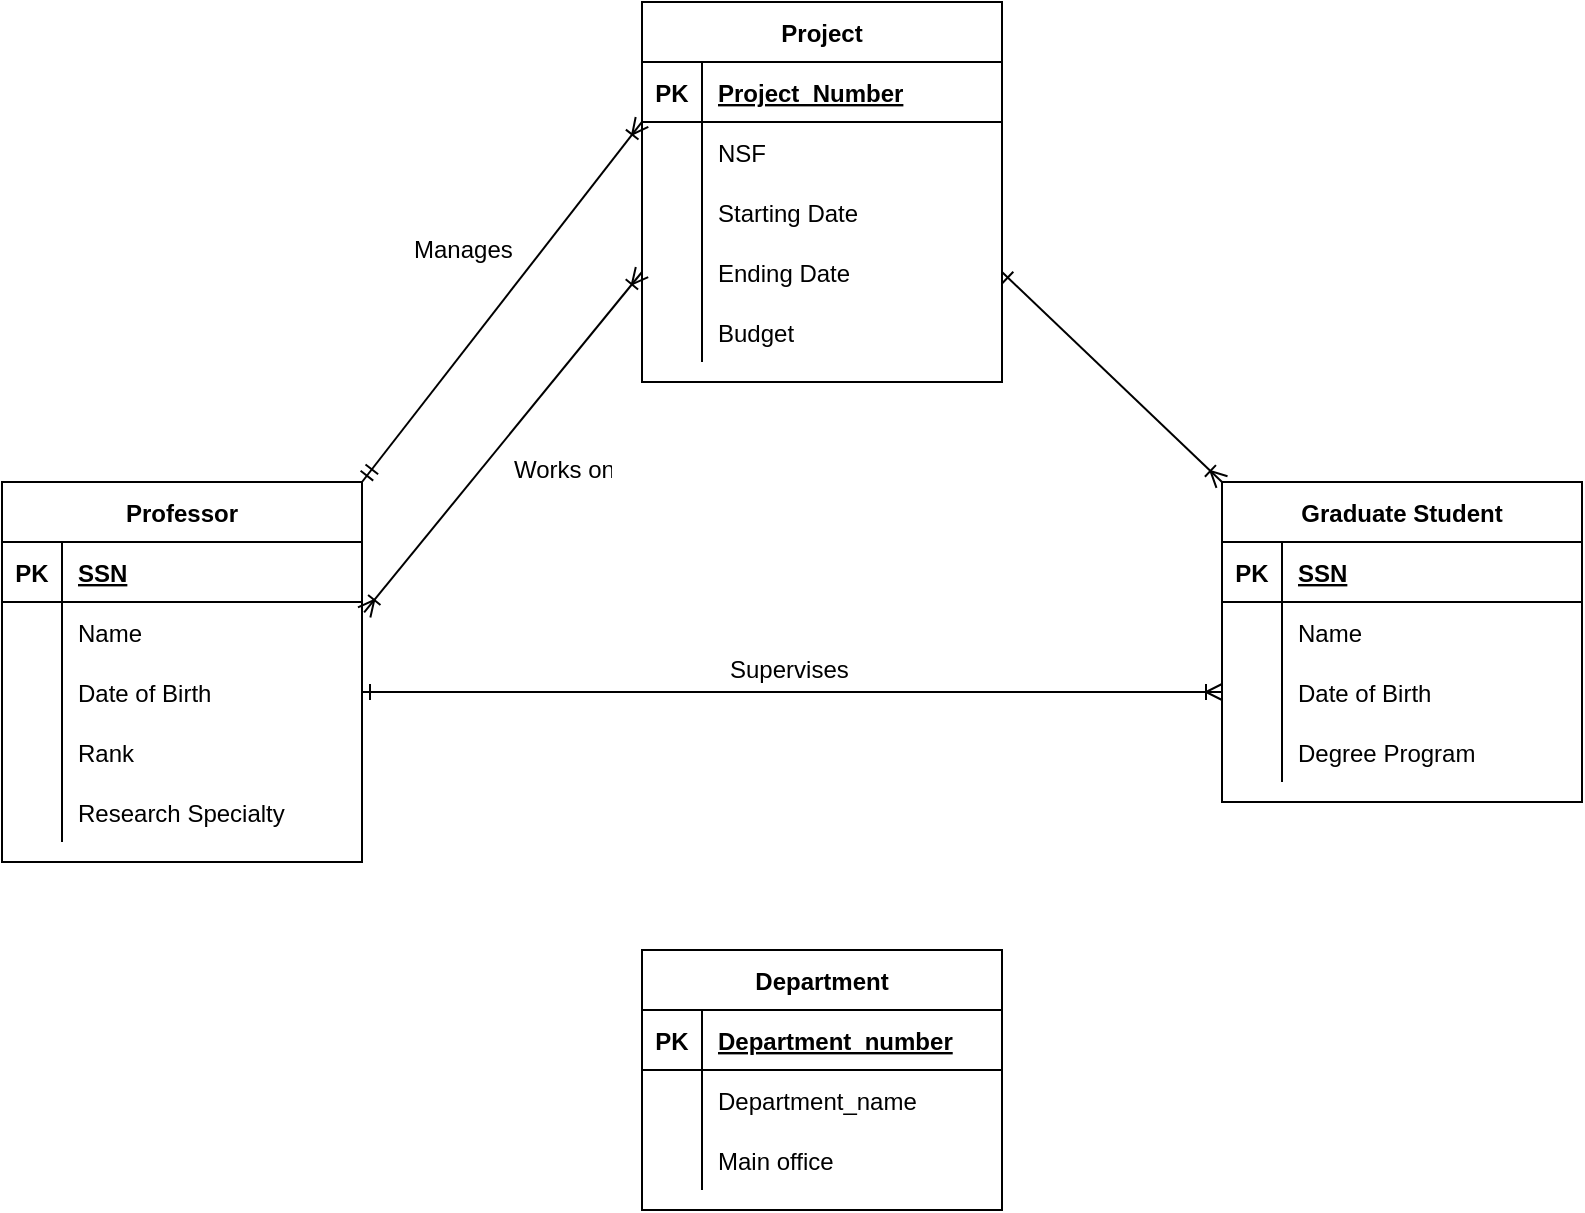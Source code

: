 <mxfile version="14.2.4" type="device"><diagram id="YdylaWaZqxpFnVQbtscx" name="Page-1"><mxGraphModel dx="1221" dy="682" grid="1" gridSize="10" guides="1" tooltips="1" connect="1" arrows="1" fold="1" page="1" pageScale="1" pageWidth="827" pageHeight="1169" math="0" shadow="0"><root><mxCell id="0"/><mxCell id="1" parent="0"/><mxCell id="yX99AMbUcZGUKxJWqcKN-1" value="Professor" style="shape=table;startSize=30;container=1;collapsible=1;childLayout=tableLayout;fixedRows=1;rowLines=0;fontStyle=1;align=center;resizeLast=1;" parent="1" vertex="1"><mxGeometry x="20" y="270" width="180" height="190" as="geometry"/></mxCell><mxCell id="yX99AMbUcZGUKxJWqcKN-2" value="" style="shape=partialRectangle;collapsible=0;dropTarget=0;pointerEvents=0;fillColor=none;top=0;left=0;bottom=1;right=0;points=[[0,0.5],[1,0.5]];portConstraint=eastwest;" parent="yX99AMbUcZGUKxJWqcKN-1" vertex="1"><mxGeometry y="30" width="180" height="30" as="geometry"/></mxCell><mxCell id="yX99AMbUcZGUKxJWqcKN-3" value="PK" style="shape=partialRectangle;connectable=0;fillColor=none;top=0;left=0;bottom=0;right=0;fontStyle=1;overflow=hidden;" parent="yX99AMbUcZGUKxJWqcKN-2" vertex="1"><mxGeometry width="30" height="30" as="geometry"/></mxCell><mxCell id="yX99AMbUcZGUKxJWqcKN-4" value="SSN" style="shape=partialRectangle;connectable=0;fillColor=none;top=0;left=0;bottom=0;right=0;align=left;spacingLeft=6;fontStyle=5;overflow=hidden;" parent="yX99AMbUcZGUKxJWqcKN-2" vertex="1"><mxGeometry x="30" width="150" height="30" as="geometry"/></mxCell><mxCell id="yX99AMbUcZGUKxJWqcKN-5" value="" style="shape=partialRectangle;collapsible=0;dropTarget=0;pointerEvents=0;fillColor=none;top=0;left=0;bottom=0;right=0;points=[[0,0.5],[1,0.5]];portConstraint=eastwest;" parent="yX99AMbUcZGUKxJWqcKN-1" vertex="1"><mxGeometry y="60" width="180" height="30" as="geometry"/></mxCell><mxCell id="yX99AMbUcZGUKxJWqcKN-6" value="" style="shape=partialRectangle;connectable=0;fillColor=none;top=0;left=0;bottom=0;right=0;editable=1;overflow=hidden;" parent="yX99AMbUcZGUKxJWqcKN-5" vertex="1"><mxGeometry width="30" height="30" as="geometry"/></mxCell><mxCell id="yX99AMbUcZGUKxJWqcKN-7" value="Name" style="shape=partialRectangle;connectable=0;fillColor=none;top=0;left=0;bottom=0;right=0;align=left;spacingLeft=6;overflow=hidden;" parent="yX99AMbUcZGUKxJWqcKN-5" vertex="1"><mxGeometry x="30" width="150" height="30" as="geometry"/></mxCell><mxCell id="yX99AMbUcZGUKxJWqcKN-8" value="" style="shape=partialRectangle;collapsible=0;dropTarget=0;pointerEvents=0;fillColor=none;top=0;left=0;bottom=0;right=0;points=[[0,0.5],[1,0.5]];portConstraint=eastwest;" parent="yX99AMbUcZGUKxJWqcKN-1" vertex="1"><mxGeometry y="90" width="180" height="30" as="geometry"/></mxCell><mxCell id="yX99AMbUcZGUKxJWqcKN-9" value="" style="shape=partialRectangle;connectable=0;fillColor=none;top=0;left=0;bottom=0;right=0;editable=1;overflow=hidden;" parent="yX99AMbUcZGUKxJWqcKN-8" vertex="1"><mxGeometry width="30" height="30" as="geometry"/></mxCell><mxCell id="yX99AMbUcZGUKxJWqcKN-10" value="Date of Birth" style="shape=partialRectangle;connectable=0;fillColor=none;top=0;left=0;bottom=0;right=0;align=left;spacingLeft=6;overflow=hidden;" parent="yX99AMbUcZGUKxJWqcKN-8" vertex="1"><mxGeometry x="30" width="150" height="30" as="geometry"/></mxCell><mxCell id="yX99AMbUcZGUKxJWqcKN-11" value="" style="shape=partialRectangle;collapsible=0;dropTarget=0;pointerEvents=0;fillColor=none;top=0;left=0;bottom=0;right=0;points=[[0,0.5],[1,0.5]];portConstraint=eastwest;" parent="yX99AMbUcZGUKxJWqcKN-1" vertex="1"><mxGeometry y="120" width="180" height="30" as="geometry"/></mxCell><mxCell id="yX99AMbUcZGUKxJWqcKN-12" value="" style="shape=partialRectangle;connectable=0;fillColor=none;top=0;left=0;bottom=0;right=0;editable=1;overflow=hidden;" parent="yX99AMbUcZGUKxJWqcKN-11" vertex="1"><mxGeometry width="30" height="30" as="geometry"/></mxCell><mxCell id="yX99AMbUcZGUKxJWqcKN-13" value="Rank" style="shape=partialRectangle;connectable=0;fillColor=none;top=0;left=0;bottom=0;right=0;align=left;spacingLeft=6;overflow=hidden;" parent="yX99AMbUcZGUKxJWqcKN-11" vertex="1"><mxGeometry x="30" width="150" height="30" as="geometry"/></mxCell><mxCell id="8VhxwD6zlZKfsCcfWZ0x-40" value="" style="shape=partialRectangle;collapsible=0;dropTarget=0;pointerEvents=0;fillColor=none;top=0;left=0;bottom=0;right=0;points=[[0,0.5],[1,0.5]];portConstraint=eastwest;" vertex="1" parent="yX99AMbUcZGUKxJWqcKN-1"><mxGeometry y="150" width="180" height="30" as="geometry"/></mxCell><mxCell id="8VhxwD6zlZKfsCcfWZ0x-41" value="" style="shape=partialRectangle;connectable=0;fillColor=none;top=0;left=0;bottom=0;right=0;editable=1;overflow=hidden;" vertex="1" parent="8VhxwD6zlZKfsCcfWZ0x-40"><mxGeometry width="30" height="30" as="geometry"/></mxCell><mxCell id="8VhxwD6zlZKfsCcfWZ0x-42" value="Research Specialty" style="shape=partialRectangle;connectable=0;fillColor=none;top=0;left=0;bottom=0;right=0;align=left;spacingLeft=6;overflow=hidden;" vertex="1" parent="8VhxwD6zlZKfsCcfWZ0x-40"><mxGeometry x="30" width="150" height="30" as="geometry"/></mxCell><mxCell id="8VhxwD6zlZKfsCcfWZ0x-1" value="Project" style="shape=table;startSize=30;container=1;collapsible=1;childLayout=tableLayout;fixedRows=1;rowLines=0;fontStyle=1;align=center;resizeLast=1;" vertex="1" parent="1"><mxGeometry x="340" y="30" width="180" height="190" as="geometry"/></mxCell><mxCell id="8VhxwD6zlZKfsCcfWZ0x-2" value="" style="shape=partialRectangle;collapsible=0;dropTarget=0;pointerEvents=0;fillColor=none;top=0;left=0;bottom=1;right=0;points=[[0,0.5],[1,0.5]];portConstraint=eastwest;" vertex="1" parent="8VhxwD6zlZKfsCcfWZ0x-1"><mxGeometry y="30" width="180" height="30" as="geometry"/></mxCell><mxCell id="8VhxwD6zlZKfsCcfWZ0x-3" value="PK" style="shape=partialRectangle;connectable=0;fillColor=none;top=0;left=0;bottom=0;right=0;fontStyle=1;overflow=hidden;" vertex="1" parent="8VhxwD6zlZKfsCcfWZ0x-2"><mxGeometry width="30" height="30" as="geometry"/></mxCell><mxCell id="8VhxwD6zlZKfsCcfWZ0x-4" value="Project_Number" style="shape=partialRectangle;connectable=0;fillColor=none;top=0;left=0;bottom=0;right=0;align=left;spacingLeft=6;fontStyle=5;overflow=hidden;" vertex="1" parent="8VhxwD6zlZKfsCcfWZ0x-2"><mxGeometry x="30" width="150" height="30" as="geometry"/></mxCell><mxCell id="8VhxwD6zlZKfsCcfWZ0x-5" value="" style="shape=partialRectangle;collapsible=0;dropTarget=0;pointerEvents=0;fillColor=none;top=0;left=0;bottom=0;right=0;points=[[0,0.5],[1,0.5]];portConstraint=eastwest;" vertex="1" parent="8VhxwD6zlZKfsCcfWZ0x-1"><mxGeometry y="60" width="180" height="30" as="geometry"/></mxCell><mxCell id="8VhxwD6zlZKfsCcfWZ0x-6" value="" style="shape=partialRectangle;connectable=0;fillColor=none;top=0;left=0;bottom=0;right=0;editable=1;overflow=hidden;" vertex="1" parent="8VhxwD6zlZKfsCcfWZ0x-5"><mxGeometry width="30" height="30" as="geometry"/></mxCell><mxCell id="8VhxwD6zlZKfsCcfWZ0x-7" value="NSF" style="shape=partialRectangle;connectable=0;fillColor=none;top=0;left=0;bottom=0;right=0;align=left;spacingLeft=6;overflow=hidden;" vertex="1" parent="8VhxwD6zlZKfsCcfWZ0x-5"><mxGeometry x="30" width="150" height="30" as="geometry"/></mxCell><mxCell id="8VhxwD6zlZKfsCcfWZ0x-8" value="" style="shape=partialRectangle;collapsible=0;dropTarget=0;pointerEvents=0;fillColor=none;top=0;left=0;bottom=0;right=0;points=[[0,0.5],[1,0.5]];portConstraint=eastwest;" vertex="1" parent="8VhxwD6zlZKfsCcfWZ0x-1"><mxGeometry y="90" width="180" height="30" as="geometry"/></mxCell><mxCell id="8VhxwD6zlZKfsCcfWZ0x-9" value="" style="shape=partialRectangle;connectable=0;fillColor=none;top=0;left=0;bottom=0;right=0;editable=1;overflow=hidden;" vertex="1" parent="8VhxwD6zlZKfsCcfWZ0x-8"><mxGeometry width="30" height="30" as="geometry"/></mxCell><mxCell id="8VhxwD6zlZKfsCcfWZ0x-10" value="Starting Date" style="shape=partialRectangle;connectable=0;fillColor=none;top=0;left=0;bottom=0;right=0;align=left;spacingLeft=6;overflow=hidden;" vertex="1" parent="8VhxwD6zlZKfsCcfWZ0x-8"><mxGeometry x="30" width="150" height="30" as="geometry"/></mxCell><mxCell id="8VhxwD6zlZKfsCcfWZ0x-11" value="" style="shape=partialRectangle;collapsible=0;dropTarget=0;pointerEvents=0;fillColor=none;top=0;left=0;bottom=0;right=0;points=[[0,0.5],[1,0.5]];portConstraint=eastwest;" vertex="1" parent="8VhxwD6zlZKfsCcfWZ0x-1"><mxGeometry y="120" width="180" height="30" as="geometry"/></mxCell><mxCell id="8VhxwD6zlZKfsCcfWZ0x-12" value="" style="shape=partialRectangle;connectable=0;fillColor=none;top=0;left=0;bottom=0;right=0;editable=1;overflow=hidden;" vertex="1" parent="8VhxwD6zlZKfsCcfWZ0x-11"><mxGeometry width="30" height="30" as="geometry"/></mxCell><mxCell id="8VhxwD6zlZKfsCcfWZ0x-13" value="Ending Date" style="shape=partialRectangle;connectable=0;fillColor=none;top=0;left=0;bottom=0;right=0;align=left;spacingLeft=6;overflow=hidden;" vertex="1" parent="8VhxwD6zlZKfsCcfWZ0x-11"><mxGeometry x="30" width="150" height="30" as="geometry"/></mxCell><mxCell id="8VhxwD6zlZKfsCcfWZ0x-43" value="" style="shape=partialRectangle;collapsible=0;dropTarget=0;pointerEvents=0;fillColor=none;top=0;left=0;bottom=0;right=0;points=[[0,0.5],[1,0.5]];portConstraint=eastwest;" vertex="1" parent="8VhxwD6zlZKfsCcfWZ0x-1"><mxGeometry y="150" width="180" height="30" as="geometry"/></mxCell><mxCell id="8VhxwD6zlZKfsCcfWZ0x-44" value="" style="shape=partialRectangle;connectable=0;fillColor=none;top=0;left=0;bottom=0;right=0;editable=1;overflow=hidden;" vertex="1" parent="8VhxwD6zlZKfsCcfWZ0x-43"><mxGeometry width="30" height="30" as="geometry"/></mxCell><mxCell id="8VhxwD6zlZKfsCcfWZ0x-45" value="Budget" style="shape=partialRectangle;connectable=0;fillColor=none;top=0;left=0;bottom=0;right=0;align=left;spacingLeft=6;overflow=hidden;" vertex="1" parent="8VhxwD6zlZKfsCcfWZ0x-43"><mxGeometry x="30" width="150" height="30" as="geometry"/></mxCell><mxCell id="8VhxwD6zlZKfsCcfWZ0x-18" value="Graduate Student" style="shape=table;startSize=30;container=1;collapsible=1;childLayout=tableLayout;fixedRows=1;rowLines=0;fontStyle=1;align=center;resizeLast=1;" vertex="1" parent="1"><mxGeometry x="630" y="270" width="180" height="160" as="geometry"/></mxCell><mxCell id="8VhxwD6zlZKfsCcfWZ0x-19" value="" style="shape=partialRectangle;collapsible=0;dropTarget=0;pointerEvents=0;fillColor=none;top=0;left=0;bottom=1;right=0;points=[[0,0.5],[1,0.5]];portConstraint=eastwest;" vertex="1" parent="8VhxwD6zlZKfsCcfWZ0x-18"><mxGeometry y="30" width="180" height="30" as="geometry"/></mxCell><mxCell id="8VhxwD6zlZKfsCcfWZ0x-20" value="PK" style="shape=partialRectangle;connectable=0;fillColor=none;top=0;left=0;bottom=0;right=0;fontStyle=1;overflow=hidden;" vertex="1" parent="8VhxwD6zlZKfsCcfWZ0x-19"><mxGeometry width="30" height="30" as="geometry"/></mxCell><mxCell id="8VhxwD6zlZKfsCcfWZ0x-21" value="SSN" style="shape=partialRectangle;connectable=0;fillColor=none;top=0;left=0;bottom=0;right=0;align=left;spacingLeft=6;fontStyle=5;overflow=hidden;" vertex="1" parent="8VhxwD6zlZKfsCcfWZ0x-19"><mxGeometry x="30" width="150" height="30" as="geometry"/></mxCell><mxCell id="8VhxwD6zlZKfsCcfWZ0x-22" value="" style="shape=partialRectangle;collapsible=0;dropTarget=0;pointerEvents=0;fillColor=none;top=0;left=0;bottom=0;right=0;points=[[0,0.5],[1,0.5]];portConstraint=eastwest;" vertex="1" parent="8VhxwD6zlZKfsCcfWZ0x-18"><mxGeometry y="60" width="180" height="30" as="geometry"/></mxCell><mxCell id="8VhxwD6zlZKfsCcfWZ0x-23" value="" style="shape=partialRectangle;connectable=0;fillColor=none;top=0;left=0;bottom=0;right=0;editable=1;overflow=hidden;" vertex="1" parent="8VhxwD6zlZKfsCcfWZ0x-22"><mxGeometry width="30" height="30" as="geometry"/></mxCell><mxCell id="8VhxwD6zlZKfsCcfWZ0x-24" value="Name" style="shape=partialRectangle;connectable=0;fillColor=none;top=0;left=0;bottom=0;right=0;align=left;spacingLeft=6;overflow=hidden;" vertex="1" parent="8VhxwD6zlZKfsCcfWZ0x-22"><mxGeometry x="30" width="150" height="30" as="geometry"/></mxCell><mxCell id="8VhxwD6zlZKfsCcfWZ0x-25" value="" style="shape=partialRectangle;collapsible=0;dropTarget=0;pointerEvents=0;fillColor=none;top=0;left=0;bottom=0;right=0;points=[[0,0.5],[1,0.5]];portConstraint=eastwest;" vertex="1" parent="8VhxwD6zlZKfsCcfWZ0x-18"><mxGeometry y="90" width="180" height="30" as="geometry"/></mxCell><mxCell id="8VhxwD6zlZKfsCcfWZ0x-26" value="" style="shape=partialRectangle;connectable=0;fillColor=none;top=0;left=0;bottom=0;right=0;editable=1;overflow=hidden;" vertex="1" parent="8VhxwD6zlZKfsCcfWZ0x-25"><mxGeometry width="30" height="30" as="geometry"/></mxCell><mxCell id="8VhxwD6zlZKfsCcfWZ0x-27" value="Date of Birth" style="shape=partialRectangle;connectable=0;fillColor=none;top=0;left=0;bottom=0;right=0;align=left;spacingLeft=6;overflow=hidden;" vertex="1" parent="8VhxwD6zlZKfsCcfWZ0x-25"><mxGeometry x="30" width="150" height="30" as="geometry"/></mxCell><mxCell id="8VhxwD6zlZKfsCcfWZ0x-28" value="" style="shape=partialRectangle;collapsible=0;dropTarget=0;pointerEvents=0;fillColor=none;top=0;left=0;bottom=0;right=0;points=[[0,0.5],[1,0.5]];portConstraint=eastwest;" vertex="1" parent="8VhxwD6zlZKfsCcfWZ0x-18"><mxGeometry y="120" width="180" height="30" as="geometry"/></mxCell><mxCell id="8VhxwD6zlZKfsCcfWZ0x-29" value="" style="shape=partialRectangle;connectable=0;fillColor=none;top=0;left=0;bottom=0;right=0;editable=1;overflow=hidden;" vertex="1" parent="8VhxwD6zlZKfsCcfWZ0x-28"><mxGeometry width="30" height="30" as="geometry"/></mxCell><mxCell id="8VhxwD6zlZKfsCcfWZ0x-30" value="Degree Program" style="shape=partialRectangle;connectable=0;fillColor=none;top=0;left=0;bottom=0;right=0;align=left;spacingLeft=6;overflow=hidden;" vertex="1" parent="8VhxwD6zlZKfsCcfWZ0x-28"><mxGeometry x="30" width="150" height="30" as="geometry"/></mxCell><mxCell id="8VhxwD6zlZKfsCcfWZ0x-33" value="" style="endArrow=ERoneToMany;html=1;rounded=0;exitX=1;exitY=0;exitDx=0;exitDy=0;entryX=0;entryY=-0.002;entryDx=0;entryDy=0;entryPerimeter=0;startArrow=ERmandOne;startFill=0;endFill=0;" edge="1" parent="1" source="yX99AMbUcZGUKxJWqcKN-1" target="8VhxwD6zlZKfsCcfWZ0x-5"><mxGeometry relative="1" as="geometry"><mxPoint x="209.88" y="160.37" as="sourcePoint"/><mxPoint x="490" y="300" as="targetPoint"/></mxGeometry></mxCell><mxCell id="8VhxwD6zlZKfsCcfWZ0x-34" value="Manages" style="text;strokeColor=none;fillColor=none;spacingLeft=4;spacingRight=4;overflow=hidden;rotatable=0;points=[[0,0.5],[1,0.5]];portConstraint=eastwest;fontSize=12;" vertex="1" parent="1"><mxGeometry x="220" y="140" width="70" height="30" as="geometry"/></mxCell><mxCell id="8VhxwD6zlZKfsCcfWZ0x-37" value="" style="endArrow=ERoneToMany;html=1;rounded=0;exitX=1.006;exitY=0.173;exitDx=0;exitDy=0;entryX=0;entryY=0.5;entryDx=0;entryDy=0;startArrow=ERoneToMany;startFill=0;endFill=0;exitPerimeter=0;" edge="1" parent="1" source="yX99AMbUcZGUKxJWqcKN-5" target="8VhxwD6zlZKfsCcfWZ0x-11"><mxGeometry relative="1" as="geometry"><mxPoint x="260" y="250" as="sourcePoint"/><mxPoint x="420" y="250" as="targetPoint"/></mxGeometry></mxCell><mxCell id="8VhxwD6zlZKfsCcfWZ0x-39" value="Works on" style="text;strokeColor=none;fillColor=none;spacingLeft=4;spacingRight=4;overflow=hidden;rotatable=0;points=[[0,0.5],[1,0.5]];portConstraint=eastwest;fontSize=12;" vertex="1" parent="1"><mxGeometry x="270" y="250" width="60" height="30" as="geometry"/></mxCell><mxCell id="8VhxwD6zlZKfsCcfWZ0x-46" value="" style="endArrow=ERoneToMany;html=1;rounded=0;exitX=1;exitY=0.5;exitDx=0;exitDy=0;entryX=0;entryY=0.5;entryDx=0;entryDy=0;endFill=0;startArrow=ERone;startFill=0;" edge="1" parent="1" source="yX99AMbUcZGUKxJWqcKN-8" target="8VhxwD6zlZKfsCcfWZ0x-25"><mxGeometry relative="1" as="geometry"><mxPoint x="330" y="390" as="sourcePoint"/><mxPoint x="490" y="390" as="targetPoint"/></mxGeometry></mxCell><mxCell id="8VhxwD6zlZKfsCcfWZ0x-47" value="Supervises" style="text;strokeColor=none;fillColor=none;spacingLeft=4;spacingRight=4;overflow=hidden;rotatable=0;points=[[0,0.5],[1,0.5]];portConstraint=eastwest;fontSize=12;" vertex="1" parent="1"><mxGeometry x="378" y="350" width="70" height="30" as="geometry"/></mxCell><mxCell id="8VhxwD6zlZKfsCcfWZ0x-48" value="" style="endArrow=ERoneToMany;html=1;rounded=0;exitX=1;exitY=0.5;exitDx=0;exitDy=0;endFill=0;startArrow=ERone;startFill=0;" edge="1" parent="1" source="8VhxwD6zlZKfsCcfWZ0x-11"><mxGeometry relative="1" as="geometry"><mxPoint x="470" y="270" as="sourcePoint"/><mxPoint x="630" y="270" as="targetPoint"/></mxGeometry></mxCell><mxCell id="8VhxwD6zlZKfsCcfWZ0x-49" value="Department" style="shape=table;startSize=30;container=1;collapsible=1;childLayout=tableLayout;fixedRows=1;rowLines=0;fontStyle=1;align=center;resizeLast=1;" vertex="1" parent="1"><mxGeometry x="340" y="504" width="180" height="130" as="geometry"/></mxCell><mxCell id="8VhxwD6zlZKfsCcfWZ0x-50" value="" style="shape=partialRectangle;collapsible=0;dropTarget=0;pointerEvents=0;fillColor=none;top=0;left=0;bottom=1;right=0;points=[[0,0.5],[1,0.5]];portConstraint=eastwest;" vertex="1" parent="8VhxwD6zlZKfsCcfWZ0x-49"><mxGeometry y="30" width="180" height="30" as="geometry"/></mxCell><mxCell id="8VhxwD6zlZKfsCcfWZ0x-51" value="PK" style="shape=partialRectangle;connectable=0;fillColor=none;top=0;left=0;bottom=0;right=0;fontStyle=1;overflow=hidden;" vertex="1" parent="8VhxwD6zlZKfsCcfWZ0x-50"><mxGeometry width="30" height="30" as="geometry"/></mxCell><mxCell id="8VhxwD6zlZKfsCcfWZ0x-52" value="Department_number" style="shape=partialRectangle;connectable=0;fillColor=none;top=0;left=0;bottom=0;right=0;align=left;spacingLeft=6;fontStyle=5;overflow=hidden;" vertex="1" parent="8VhxwD6zlZKfsCcfWZ0x-50"><mxGeometry x="30" width="150" height="30" as="geometry"/></mxCell><mxCell id="8VhxwD6zlZKfsCcfWZ0x-53" value="" style="shape=partialRectangle;collapsible=0;dropTarget=0;pointerEvents=0;fillColor=none;top=0;left=0;bottom=0;right=0;points=[[0,0.5],[1,0.5]];portConstraint=eastwest;" vertex="1" parent="8VhxwD6zlZKfsCcfWZ0x-49"><mxGeometry y="60" width="180" height="30" as="geometry"/></mxCell><mxCell id="8VhxwD6zlZKfsCcfWZ0x-54" value="" style="shape=partialRectangle;connectable=0;fillColor=none;top=0;left=0;bottom=0;right=0;editable=1;overflow=hidden;" vertex="1" parent="8VhxwD6zlZKfsCcfWZ0x-53"><mxGeometry width="30" height="30" as="geometry"/></mxCell><mxCell id="8VhxwD6zlZKfsCcfWZ0x-55" value="Department_name" style="shape=partialRectangle;connectable=0;fillColor=none;top=0;left=0;bottom=0;right=0;align=left;spacingLeft=6;overflow=hidden;" vertex="1" parent="8VhxwD6zlZKfsCcfWZ0x-53"><mxGeometry x="30" width="150" height="30" as="geometry"/></mxCell><mxCell id="8VhxwD6zlZKfsCcfWZ0x-56" value="" style="shape=partialRectangle;collapsible=0;dropTarget=0;pointerEvents=0;fillColor=none;top=0;left=0;bottom=0;right=0;points=[[0,0.5],[1,0.5]];portConstraint=eastwest;" vertex="1" parent="8VhxwD6zlZKfsCcfWZ0x-49"><mxGeometry y="90" width="180" height="30" as="geometry"/></mxCell><mxCell id="8VhxwD6zlZKfsCcfWZ0x-57" value="" style="shape=partialRectangle;connectable=0;fillColor=none;top=0;left=0;bottom=0;right=0;editable=1;overflow=hidden;" vertex="1" parent="8VhxwD6zlZKfsCcfWZ0x-56"><mxGeometry width="30" height="30" as="geometry"/></mxCell><mxCell id="8VhxwD6zlZKfsCcfWZ0x-58" value="Main office" style="shape=partialRectangle;connectable=0;fillColor=none;top=0;left=0;bottom=0;right=0;align=left;spacingLeft=6;overflow=hidden;" vertex="1" parent="8VhxwD6zlZKfsCcfWZ0x-56"><mxGeometry x="30" width="150" height="30" as="geometry"/></mxCell></root></mxGraphModel></diagram></mxfile>